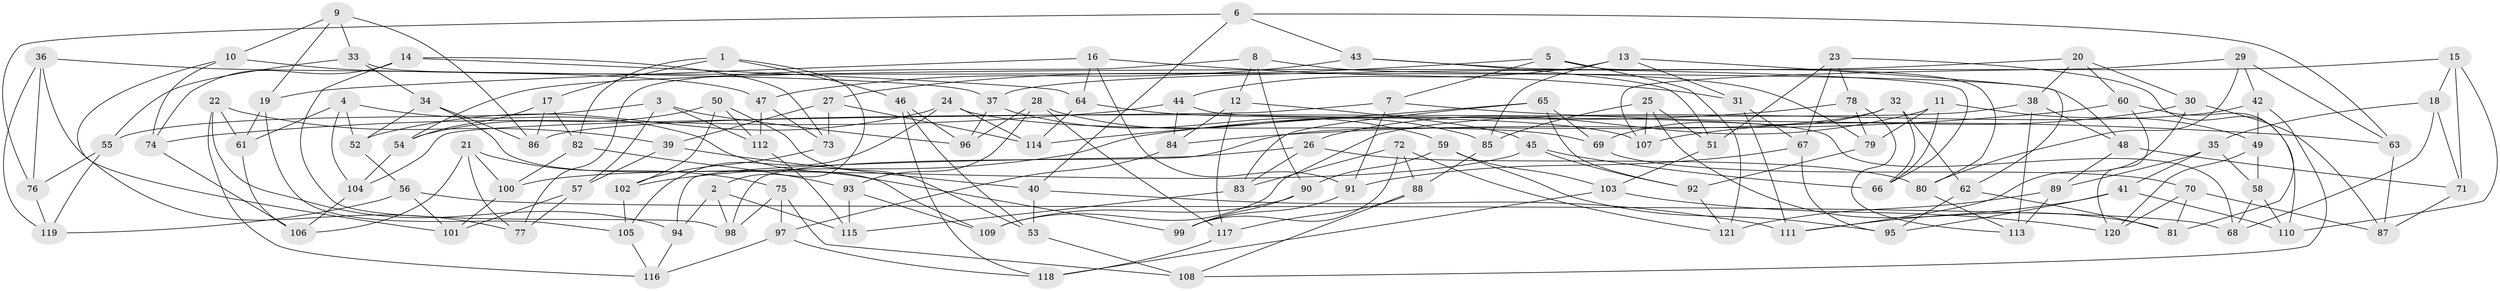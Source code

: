 // Generated by graph-tools (version 1.1) at 2025/50/03/09/25 03:50:54]
// undirected, 121 vertices, 242 edges
graph export_dot {
graph [start="1"]
  node [color=gray90,style=filled];
  1;
  2;
  3;
  4;
  5;
  6;
  7;
  8;
  9;
  10;
  11;
  12;
  13;
  14;
  15;
  16;
  17;
  18;
  19;
  20;
  21;
  22;
  23;
  24;
  25;
  26;
  27;
  28;
  29;
  30;
  31;
  32;
  33;
  34;
  35;
  36;
  37;
  38;
  39;
  40;
  41;
  42;
  43;
  44;
  45;
  46;
  47;
  48;
  49;
  50;
  51;
  52;
  53;
  54;
  55;
  56;
  57;
  58;
  59;
  60;
  61;
  62;
  63;
  64;
  65;
  66;
  67;
  68;
  69;
  70;
  71;
  72;
  73;
  74;
  75;
  76;
  77;
  78;
  79;
  80;
  81;
  82;
  83;
  84;
  85;
  86;
  87;
  88;
  89;
  90;
  91;
  92;
  93;
  94;
  95;
  96;
  97;
  98;
  99;
  100;
  101;
  102;
  103;
  104;
  105;
  106;
  107;
  108;
  109;
  110;
  111;
  112;
  113;
  114;
  115;
  116;
  117;
  118;
  119;
  120;
  121;
  1 -- 17;
  1 -- 46;
  1 -- 2;
  1 -- 82;
  2 -- 94;
  2 -- 98;
  2 -- 115;
  3 -- 96;
  3 -- 55;
  3 -- 57;
  3 -- 112;
  4 -- 99;
  4 -- 52;
  4 -- 61;
  4 -- 104;
  5 -- 7;
  5 -- 27;
  5 -- 80;
  5 -- 121;
  6 -- 76;
  6 -- 63;
  6 -- 40;
  6 -- 43;
  7 -- 91;
  7 -- 63;
  7 -- 104;
  8 -- 77;
  8 -- 90;
  8 -- 12;
  8 -- 79;
  9 -- 10;
  9 -- 33;
  9 -- 19;
  9 -- 86;
  10 -- 47;
  10 -- 101;
  10 -- 74;
  11 -- 26;
  11 -- 79;
  11 -- 66;
  11 -- 49;
  12 -- 84;
  12 -- 45;
  12 -- 117;
  13 -- 85;
  13 -- 62;
  13 -- 31;
  13 -- 44;
  14 -- 74;
  14 -- 73;
  14 -- 98;
  14 -- 64;
  15 -- 71;
  15 -- 110;
  15 -- 37;
  15 -- 18;
  16 -- 19;
  16 -- 91;
  16 -- 31;
  16 -- 64;
  17 -- 86;
  17 -- 54;
  17 -- 82;
  18 -- 35;
  18 -- 68;
  18 -- 71;
  19 -- 105;
  19 -- 61;
  20 -- 38;
  20 -- 54;
  20 -- 30;
  20 -- 60;
  21 -- 75;
  21 -- 100;
  21 -- 77;
  21 -- 106;
  22 -- 61;
  22 -- 94;
  22 -- 116;
  22 -- 39;
  23 -- 78;
  23 -- 81;
  23 -- 67;
  23 -- 51;
  24 -- 52;
  24 -- 69;
  24 -- 114;
  24 -- 105;
  25 -- 51;
  25 -- 85;
  25 -- 107;
  25 -- 81;
  26 -- 94;
  26 -- 83;
  26 -- 80;
  27 -- 73;
  27 -- 114;
  27 -- 39;
  28 -- 117;
  28 -- 93;
  28 -- 96;
  28 -- 85;
  29 -- 107;
  29 -- 80;
  29 -- 42;
  29 -- 63;
  30 -- 111;
  30 -- 107;
  30 -- 87;
  31 -- 67;
  31 -- 111;
  32 -- 66;
  32 -- 98;
  32 -- 62;
  32 -- 69;
  33 -- 55;
  33 -- 48;
  33 -- 34;
  34 -- 52;
  34 -- 86;
  34 -- 109;
  35 -- 58;
  35 -- 89;
  35 -- 41;
  36 -- 76;
  36 -- 37;
  36 -- 77;
  36 -- 119;
  37 -- 59;
  37 -- 96;
  38 -- 48;
  38 -- 86;
  38 -- 113;
  39 -- 40;
  39 -- 57;
  40 -- 111;
  40 -- 53;
  41 -- 111;
  41 -- 95;
  41 -- 110;
  42 -- 109;
  42 -- 49;
  42 -- 108;
  43 -- 66;
  43 -- 47;
  43 -- 51;
  44 -- 74;
  44 -- 68;
  44 -- 84;
  45 -- 100;
  45 -- 66;
  45 -- 92;
  46 -- 96;
  46 -- 118;
  46 -- 53;
  47 -- 73;
  47 -- 112;
  48 -- 89;
  48 -- 71;
  49 -- 58;
  49 -- 120;
  50 -- 54;
  50 -- 112;
  50 -- 102;
  50 -- 53;
  51 -- 103;
  52 -- 56;
  53 -- 108;
  54 -- 104;
  55 -- 119;
  55 -- 76;
  56 -- 119;
  56 -- 68;
  56 -- 101;
  57 -- 77;
  57 -- 101;
  58 -- 68;
  58 -- 110;
  59 -- 95;
  59 -- 90;
  59 -- 103;
  60 -- 84;
  60 -- 120;
  60 -- 110;
  61 -- 106;
  62 -- 81;
  62 -- 95;
  63 -- 87;
  64 -- 107;
  64 -- 114;
  65 -- 114;
  65 -- 83;
  65 -- 92;
  65 -- 69;
  67 -- 95;
  67 -- 91;
  69 -- 70;
  70 -- 81;
  70 -- 87;
  70 -- 120;
  71 -- 87;
  72 -- 99;
  72 -- 121;
  72 -- 83;
  72 -- 88;
  73 -- 102;
  74 -- 106;
  75 -- 98;
  75 -- 97;
  75 -- 108;
  76 -- 119;
  78 -- 102;
  78 -- 113;
  78 -- 79;
  79 -- 92;
  80 -- 113;
  82 -- 100;
  82 -- 93;
  83 -- 115;
  84 -- 97;
  85 -- 88;
  88 -- 108;
  88 -- 117;
  89 -- 121;
  89 -- 113;
  90 -- 109;
  90 -- 99;
  91 -- 99;
  92 -- 121;
  93 -- 115;
  93 -- 109;
  94 -- 116;
  97 -- 116;
  97 -- 118;
  100 -- 101;
  102 -- 105;
  103 -- 120;
  103 -- 118;
  104 -- 106;
  105 -- 116;
  112 -- 115;
  117 -- 118;
}
